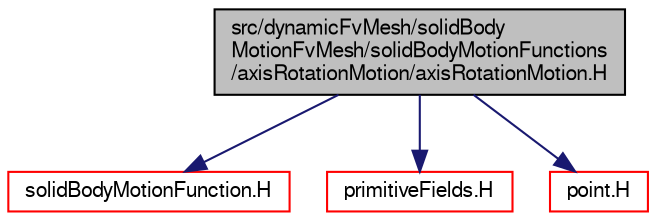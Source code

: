 digraph "src/dynamicFvMesh/solidBodyMotionFvMesh/solidBodyMotionFunctions/axisRotationMotion/axisRotationMotion.H"
{
  bgcolor="transparent";
  edge [fontname="FreeSans",fontsize="10",labelfontname="FreeSans",labelfontsize="10"];
  node [fontname="FreeSans",fontsize="10",shape=record];
  Node0 [label="src/dynamicFvMesh/solidBody\lMotionFvMesh/solidBodyMotionFunctions\l/axisRotationMotion/axisRotationMotion.H",height=0.2,width=0.4,color="black", fillcolor="grey75", style="filled", fontcolor="black"];
  Node0 -> Node1 [color="midnightblue",fontsize="10",style="solid",fontname="FreeSans"];
  Node1 [label="solidBodyMotionFunction.H",height=0.2,width=0.4,color="red",URL="$a00341.html"];
  Node0 -> Node167 [color="midnightblue",fontsize="10",style="solid",fontname="FreeSans"];
  Node167 [label="primitiveFields.H",height=0.2,width=0.4,color="red",URL="$a09635.html",tooltip="Specialisations of Field<T> for scalar, vector and tensor. "];
  Node0 -> Node173 [color="midnightblue",fontsize="10",style="solid",fontname="FreeSans"];
  Node173 [label="point.H",height=0.2,width=0.4,color="red",URL="$a12059.html"];
}

